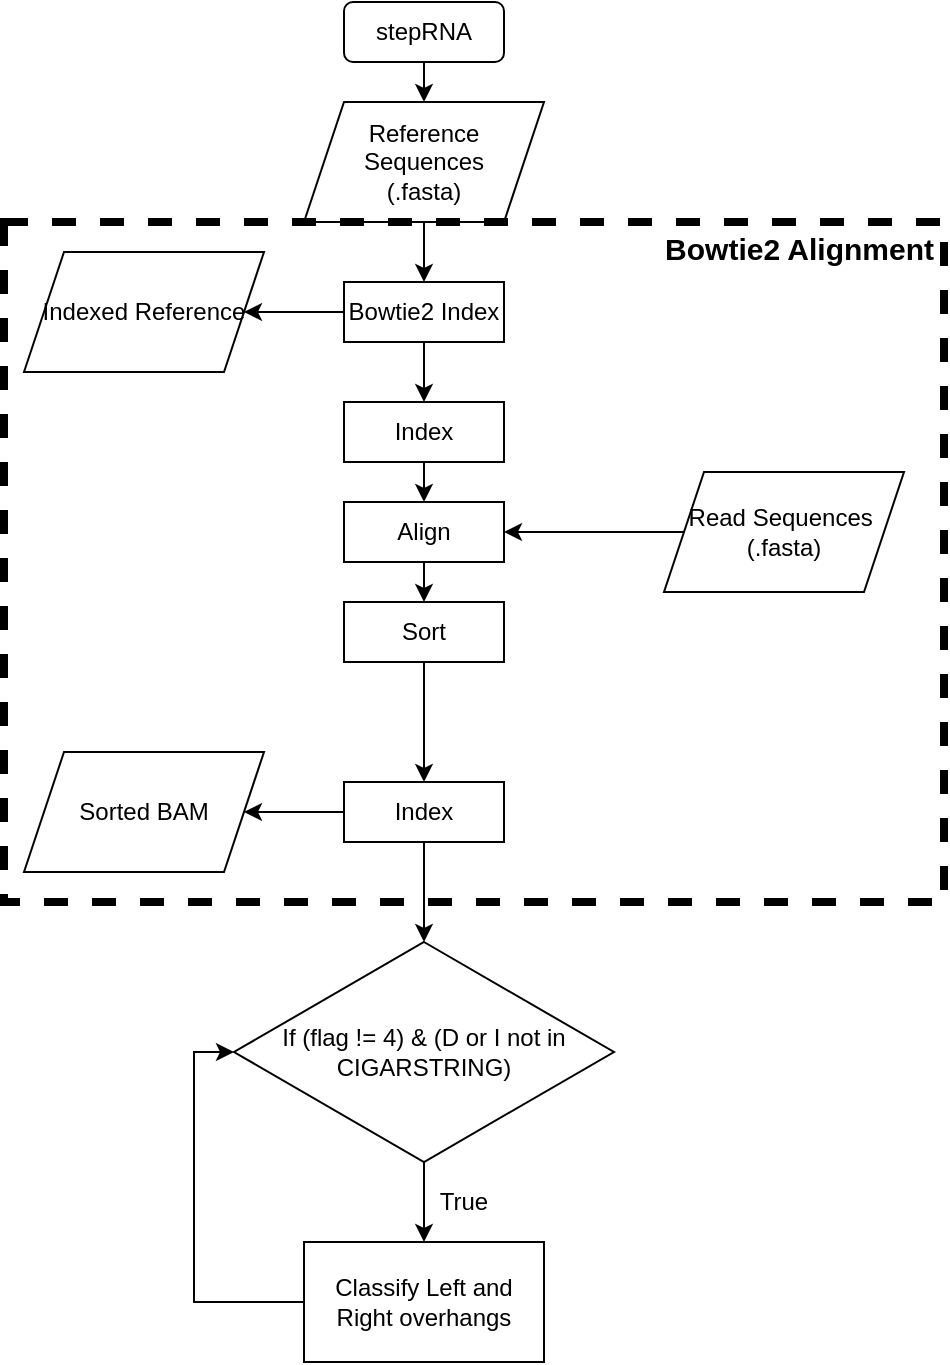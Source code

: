 <mxfile version="14.4.2" type="github">
  <diagram id="C5RBs43oDa-KdzZeNtuy" name="Page-1">
    <mxGraphModel dx="1567" dy="566" grid="1" gridSize="10" guides="1" tooltips="1" connect="1" arrows="1" fold="1" page="1" pageScale="1" pageWidth="827" pageHeight="1169" math="0" shadow="0">
      <root>
        <mxCell id="WIyWlLk6GJQsqaUBKTNV-0" />
        <mxCell id="WIyWlLk6GJQsqaUBKTNV-1" parent="WIyWlLk6GJQsqaUBKTNV-0" />
        <mxCell id="xR7EfEFJwK-dFY7lHJ4h-21" style="edgeStyle=orthogonalEdgeStyle;rounded=0;orthogonalLoop=1;jettySize=auto;html=1;exitX=0.5;exitY=1;exitDx=0;exitDy=0;entryX=0.5;entryY=0;entryDx=0;entryDy=0;" edge="1" parent="WIyWlLk6GJQsqaUBKTNV-1" source="WIyWlLk6GJQsqaUBKTNV-3" target="xR7EfEFJwK-dFY7lHJ4h-20">
          <mxGeometry relative="1" as="geometry" />
        </mxCell>
        <mxCell id="WIyWlLk6GJQsqaUBKTNV-3" value="stepRNA" style="rounded=1;whiteSpace=wrap;html=1;fontSize=12;glass=0;strokeWidth=1;shadow=0;" parent="WIyWlLk6GJQsqaUBKTNV-1" vertex="1">
          <mxGeometry x="180" y="10" width="80" height="30" as="geometry" />
        </mxCell>
        <mxCell id="WIyWlLk6GJQsqaUBKTNV-4" value="Yes" style="rounded=0;html=1;jettySize=auto;orthogonalLoop=1;fontSize=11;endArrow=block;endFill=0;endSize=8;strokeWidth=1;shadow=0;labelBackgroundColor=none;edgeStyle=orthogonalEdgeStyle;" parent="WIyWlLk6GJQsqaUBKTNV-1" target="WIyWlLk6GJQsqaUBKTNV-10" edge="1">
          <mxGeometry y="20" relative="1" as="geometry">
            <mxPoint as="offset" />
            <mxPoint x="220" y="250" as="sourcePoint" />
          </mxGeometry>
        </mxCell>
        <mxCell id="WIyWlLk6GJQsqaUBKTNV-5" value="No" style="edgeStyle=orthogonalEdgeStyle;rounded=0;html=1;jettySize=auto;orthogonalLoop=1;fontSize=11;endArrow=block;endFill=0;endSize=8;strokeWidth=1;shadow=0;labelBackgroundColor=none;" parent="WIyWlLk6GJQsqaUBKTNV-1" target="WIyWlLk6GJQsqaUBKTNV-7" edge="1">
          <mxGeometry y="10" relative="1" as="geometry">
            <mxPoint as="offset" />
            <mxPoint x="270" y="210" as="sourcePoint" />
          </mxGeometry>
        </mxCell>
        <mxCell id="WIyWlLk6GJQsqaUBKTNV-8" value="No" style="rounded=0;html=1;jettySize=auto;orthogonalLoop=1;fontSize=11;endArrow=block;endFill=0;endSize=8;strokeWidth=1;shadow=0;labelBackgroundColor=none;edgeStyle=orthogonalEdgeStyle;" parent="WIyWlLk6GJQsqaUBKTNV-1" target="WIyWlLk6GJQsqaUBKTNV-11" edge="1">
          <mxGeometry x="0.333" y="20" relative="1" as="geometry">
            <mxPoint as="offset" />
            <mxPoint x="220" y="370" as="sourcePoint" />
          </mxGeometry>
        </mxCell>
        <mxCell id="WIyWlLk6GJQsqaUBKTNV-9" value="Yes" style="edgeStyle=orthogonalEdgeStyle;rounded=0;html=1;jettySize=auto;orthogonalLoop=1;fontSize=11;endArrow=block;endFill=0;endSize=8;strokeWidth=1;shadow=0;labelBackgroundColor=none;" parent="WIyWlLk6GJQsqaUBKTNV-1" target="WIyWlLk6GJQsqaUBKTNV-12" edge="1">
          <mxGeometry y="10" relative="1" as="geometry">
            <mxPoint as="offset" />
            <mxPoint x="270" y="330" as="sourcePoint" />
          </mxGeometry>
        </mxCell>
        <mxCell id="xR7EfEFJwK-dFY7lHJ4h-9" style="edgeStyle=orthogonalEdgeStyle;rounded=0;orthogonalLoop=1;jettySize=auto;html=1;exitX=0.5;exitY=1;exitDx=0;exitDy=0;" edge="1" parent="WIyWlLk6GJQsqaUBKTNV-1" source="xR7EfEFJwK-dFY7lHJ4h-6" target="xR7EfEFJwK-dFY7lHJ4h-8">
          <mxGeometry relative="1" as="geometry" />
        </mxCell>
        <mxCell id="xR7EfEFJwK-dFY7lHJ4h-24" style="edgeStyle=orthogonalEdgeStyle;rounded=0;orthogonalLoop=1;jettySize=auto;html=1;exitX=0;exitY=0.5;exitDx=0;exitDy=0;entryX=1;entryY=0.5;entryDx=0;entryDy=0;" edge="1" parent="WIyWlLk6GJQsqaUBKTNV-1" source="xR7EfEFJwK-dFY7lHJ4h-6" target="xR7EfEFJwK-dFY7lHJ4h-23">
          <mxGeometry relative="1" as="geometry" />
        </mxCell>
        <mxCell id="xR7EfEFJwK-dFY7lHJ4h-6" value="Bowtie2 Index" style="rounded=0;whiteSpace=wrap;html=1;" vertex="1" parent="WIyWlLk6GJQsqaUBKTNV-1">
          <mxGeometry x="180" y="150" width="80" height="30" as="geometry" />
        </mxCell>
        <mxCell id="xR7EfEFJwK-dFY7lHJ4h-16" style="edgeStyle=orthogonalEdgeStyle;rounded=0;orthogonalLoop=1;jettySize=auto;html=1;exitX=0.5;exitY=1;exitDx=0;exitDy=0;entryX=0.5;entryY=0;entryDx=0;entryDy=0;" edge="1" parent="WIyWlLk6GJQsqaUBKTNV-1" source="xR7EfEFJwK-dFY7lHJ4h-8" target="xR7EfEFJwK-dFY7lHJ4h-10">
          <mxGeometry relative="1" as="geometry" />
        </mxCell>
        <mxCell id="xR7EfEFJwK-dFY7lHJ4h-8" value="Index" style="rounded=0;whiteSpace=wrap;html=1;" vertex="1" parent="WIyWlLk6GJQsqaUBKTNV-1">
          <mxGeometry x="180" y="210" width="80" height="30" as="geometry" />
        </mxCell>
        <mxCell id="xR7EfEFJwK-dFY7lHJ4h-17" style="edgeStyle=orthogonalEdgeStyle;rounded=0;orthogonalLoop=1;jettySize=auto;html=1;exitX=0.5;exitY=1;exitDx=0;exitDy=0;entryX=0.5;entryY=0;entryDx=0;entryDy=0;" edge="1" parent="WIyWlLk6GJQsqaUBKTNV-1" source="xR7EfEFJwK-dFY7lHJ4h-10" target="xR7EfEFJwK-dFY7lHJ4h-11">
          <mxGeometry relative="1" as="geometry" />
        </mxCell>
        <mxCell id="xR7EfEFJwK-dFY7lHJ4h-10" value="Align" style="rounded=0;whiteSpace=wrap;html=1;" vertex="1" parent="WIyWlLk6GJQsqaUBKTNV-1">
          <mxGeometry x="180" y="260" width="80" height="30" as="geometry" />
        </mxCell>
        <mxCell id="xR7EfEFJwK-dFY7lHJ4h-18" style="edgeStyle=orthogonalEdgeStyle;rounded=0;orthogonalLoop=1;jettySize=auto;html=1;exitX=0.5;exitY=1;exitDx=0;exitDy=0;entryX=0.5;entryY=0;entryDx=0;entryDy=0;" edge="1" parent="WIyWlLk6GJQsqaUBKTNV-1" source="xR7EfEFJwK-dFY7lHJ4h-11" target="xR7EfEFJwK-dFY7lHJ4h-12">
          <mxGeometry relative="1" as="geometry" />
        </mxCell>
        <mxCell id="xR7EfEFJwK-dFY7lHJ4h-11" value="Sort" style="rounded=0;whiteSpace=wrap;html=1;" vertex="1" parent="WIyWlLk6GJQsqaUBKTNV-1">
          <mxGeometry x="180" y="310" width="80" height="30" as="geometry" />
        </mxCell>
        <mxCell id="xR7EfEFJwK-dFY7lHJ4h-19" style="edgeStyle=orthogonalEdgeStyle;rounded=0;orthogonalLoop=1;jettySize=auto;html=1;exitX=0;exitY=0.5;exitDx=0;exitDy=0;entryX=1;entryY=0.5;entryDx=0;entryDy=0;" edge="1" parent="WIyWlLk6GJQsqaUBKTNV-1" source="xR7EfEFJwK-dFY7lHJ4h-12" target="xR7EfEFJwK-dFY7lHJ4h-13">
          <mxGeometry relative="1" as="geometry" />
        </mxCell>
        <mxCell id="xR7EfEFJwK-dFY7lHJ4h-26" style="edgeStyle=orthogonalEdgeStyle;rounded=0;orthogonalLoop=1;jettySize=auto;html=1;exitX=0.5;exitY=1;exitDx=0;exitDy=0;entryX=0.5;entryY=0;entryDx=0;entryDy=0;" edge="1" parent="WIyWlLk6GJQsqaUBKTNV-1" source="xR7EfEFJwK-dFY7lHJ4h-12" target="xR7EfEFJwK-dFY7lHJ4h-25">
          <mxGeometry relative="1" as="geometry" />
        </mxCell>
        <mxCell id="xR7EfEFJwK-dFY7lHJ4h-12" value="Index" style="rounded=0;whiteSpace=wrap;html=1;" vertex="1" parent="WIyWlLk6GJQsqaUBKTNV-1">
          <mxGeometry x="180" y="400" width="80" height="30" as="geometry" />
        </mxCell>
        <mxCell id="xR7EfEFJwK-dFY7lHJ4h-13" value="Sorted BAM" style="shape=parallelogram;perimeter=parallelogramPerimeter;whiteSpace=wrap;html=1;fixedSize=1;" vertex="1" parent="WIyWlLk6GJQsqaUBKTNV-1">
          <mxGeometry x="20" y="385" width="120" height="60" as="geometry" />
        </mxCell>
        <mxCell id="xR7EfEFJwK-dFY7lHJ4h-15" style="edgeStyle=orthogonalEdgeStyle;rounded=0;orthogonalLoop=1;jettySize=auto;html=1;entryX=1;entryY=0.5;entryDx=0;entryDy=0;" edge="1" parent="WIyWlLk6GJQsqaUBKTNV-1" source="xR7EfEFJwK-dFY7lHJ4h-14" target="xR7EfEFJwK-dFY7lHJ4h-10">
          <mxGeometry relative="1" as="geometry" />
        </mxCell>
        <mxCell id="xR7EfEFJwK-dFY7lHJ4h-14" value="Read Sequences&amp;nbsp;&lt;br&gt;(.fasta)" style="shape=parallelogram;perimeter=parallelogramPerimeter;whiteSpace=wrap;html=1;fixedSize=1;" vertex="1" parent="WIyWlLk6GJQsqaUBKTNV-1">
          <mxGeometry x="340" y="245" width="120" height="60" as="geometry" />
        </mxCell>
        <mxCell id="xR7EfEFJwK-dFY7lHJ4h-22" style="edgeStyle=orthogonalEdgeStyle;rounded=0;orthogonalLoop=1;jettySize=auto;html=1;exitX=0.5;exitY=1;exitDx=0;exitDy=0;entryX=0.5;entryY=0;entryDx=0;entryDy=0;" edge="1" parent="WIyWlLk6GJQsqaUBKTNV-1" source="xR7EfEFJwK-dFY7lHJ4h-20" target="xR7EfEFJwK-dFY7lHJ4h-6">
          <mxGeometry relative="1" as="geometry" />
        </mxCell>
        <mxCell id="xR7EfEFJwK-dFY7lHJ4h-20" value="Reference Sequences&lt;br&gt;(.fasta)" style="shape=parallelogram;perimeter=parallelogramPerimeter;whiteSpace=wrap;html=1;fixedSize=1;" vertex="1" parent="WIyWlLk6GJQsqaUBKTNV-1">
          <mxGeometry x="160" y="60" width="120" height="60" as="geometry" />
        </mxCell>
        <mxCell id="xR7EfEFJwK-dFY7lHJ4h-23" value="Indexed Reference" style="shape=parallelogram;perimeter=parallelogramPerimeter;whiteSpace=wrap;html=1;fixedSize=1;" vertex="1" parent="WIyWlLk6GJQsqaUBKTNV-1">
          <mxGeometry x="20" y="135" width="120" height="60" as="geometry" />
        </mxCell>
        <mxCell id="xR7EfEFJwK-dFY7lHJ4h-28" style="edgeStyle=orthogonalEdgeStyle;rounded=0;orthogonalLoop=1;jettySize=auto;html=1;exitX=0.5;exitY=1;exitDx=0;exitDy=0;entryX=0.5;entryY=0;entryDx=0;entryDy=0;" edge="1" parent="WIyWlLk6GJQsqaUBKTNV-1" source="xR7EfEFJwK-dFY7lHJ4h-25" target="xR7EfEFJwK-dFY7lHJ4h-27">
          <mxGeometry relative="1" as="geometry" />
        </mxCell>
        <mxCell id="xR7EfEFJwK-dFY7lHJ4h-25" value="If (flag != 4) &amp;amp; (D or I not in CIGARSTRING)" style="rhombus;whiteSpace=wrap;html=1;" vertex="1" parent="WIyWlLk6GJQsqaUBKTNV-1">
          <mxGeometry x="125" y="480" width="190" height="110" as="geometry" />
        </mxCell>
        <mxCell id="xR7EfEFJwK-dFY7lHJ4h-29" style="edgeStyle=orthogonalEdgeStyle;rounded=0;orthogonalLoop=1;jettySize=auto;html=1;exitX=0;exitY=0.5;exitDx=0;exitDy=0;entryX=0;entryY=0.5;entryDx=0;entryDy=0;" edge="1" parent="WIyWlLk6GJQsqaUBKTNV-1" source="xR7EfEFJwK-dFY7lHJ4h-27" target="xR7EfEFJwK-dFY7lHJ4h-25">
          <mxGeometry relative="1" as="geometry" />
        </mxCell>
        <mxCell id="xR7EfEFJwK-dFY7lHJ4h-27" value="Classify Left and Right overhangs" style="rounded=0;whiteSpace=wrap;html=1;" vertex="1" parent="WIyWlLk6GJQsqaUBKTNV-1">
          <mxGeometry x="160" y="630" width="120" height="60" as="geometry" />
        </mxCell>
        <mxCell id="xR7EfEFJwK-dFY7lHJ4h-30" value="True" style="text;html=1;strokeColor=none;fillColor=none;align=center;verticalAlign=middle;whiteSpace=wrap;rounded=0;" vertex="1" parent="WIyWlLk6GJQsqaUBKTNV-1">
          <mxGeometry x="220" y="600" width="40" height="20" as="geometry" />
        </mxCell>
        <mxCell id="xR7EfEFJwK-dFY7lHJ4h-32" value="" style="rounded=0;whiteSpace=wrap;html=1;dashed=1;strokeWidth=4;fillColor=none;shadow=0;" vertex="1" parent="WIyWlLk6GJQsqaUBKTNV-1">
          <mxGeometry x="10" y="120" width="470" height="340" as="geometry" />
        </mxCell>
        <mxCell id="xR7EfEFJwK-dFY7lHJ4h-33" value="&lt;b&gt;&lt;font style=&quot;font-size: 15px&quot;&gt;Bowtie2 Alignment&lt;/font&gt;&lt;/b&gt;" style="text;html=1;strokeColor=none;fillColor=none;align=right;verticalAlign=middle;whiteSpace=wrap;rounded=0;shadow=0;dashed=1;" vertex="1" parent="WIyWlLk6GJQsqaUBKTNV-1">
          <mxGeometry x="323" y="120" width="154" height="25" as="geometry" />
        </mxCell>
      </root>
    </mxGraphModel>
  </diagram>
</mxfile>
